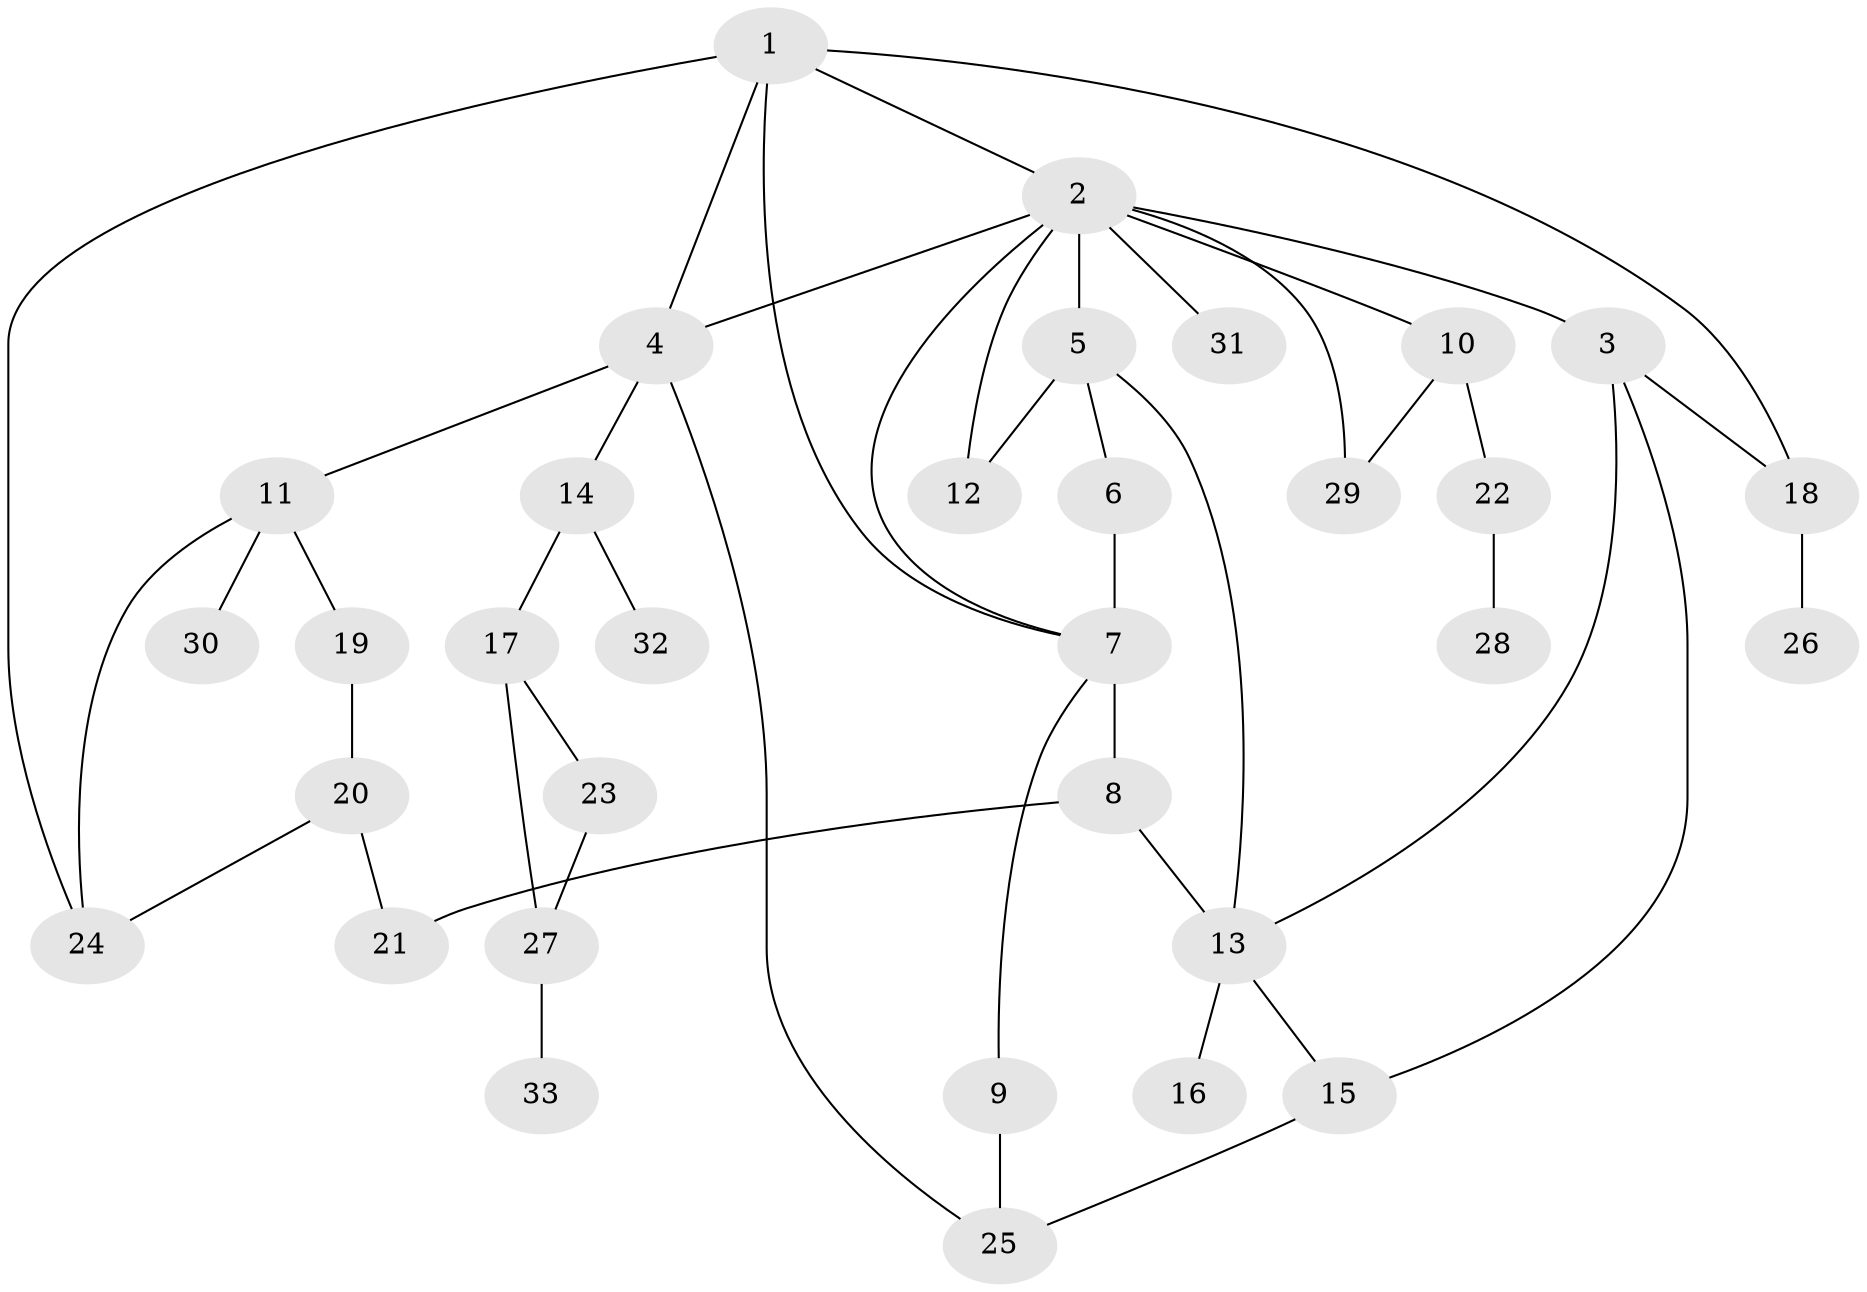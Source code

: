 // original degree distribution, {7: 0.018691588785046728, 3: 0.17757009345794392, 4: 0.102803738317757, 10: 0.009345794392523364, 5: 0.018691588785046728, 2: 0.29906542056074764, 8: 0.009345794392523364, 6: 0.018691588785046728, 1: 0.34579439252336447}
// Generated by graph-tools (version 1.1) at 2025/48/03/04/25 22:48:54]
// undirected, 33 vertices, 47 edges
graph export_dot {
  node [color=gray90,style=filled];
  1;
  2;
  3;
  4;
  5;
  6;
  7;
  8;
  9;
  10;
  11;
  12;
  13;
  14;
  15;
  16;
  17;
  18;
  19;
  20;
  21;
  22;
  23;
  24;
  25;
  26;
  27;
  28;
  29;
  30;
  31;
  32;
  33;
  1 -- 2 [weight=1.0];
  1 -- 4 [weight=1.0];
  1 -- 7 [weight=1.0];
  1 -- 18 [weight=1.0];
  1 -- 24 [weight=1.0];
  2 -- 3 [weight=2.0];
  2 -- 4 [weight=2.0];
  2 -- 5 [weight=4.0];
  2 -- 7 [weight=1.0];
  2 -- 10 [weight=2.0];
  2 -- 12 [weight=1.0];
  2 -- 29 [weight=1.0];
  2 -- 31 [weight=1.0];
  3 -- 13 [weight=1.0];
  3 -- 15 [weight=1.0];
  3 -- 18 [weight=1.0];
  4 -- 11 [weight=1.0];
  4 -- 14 [weight=2.0];
  4 -- 25 [weight=1.0];
  5 -- 6 [weight=1.0];
  5 -- 12 [weight=1.0];
  5 -- 13 [weight=2.0];
  6 -- 7 [weight=3.0];
  7 -- 8 [weight=1.0];
  7 -- 9 [weight=1.0];
  8 -- 13 [weight=1.0];
  8 -- 21 [weight=1.0];
  9 -- 25 [weight=1.0];
  10 -- 22 [weight=2.0];
  10 -- 29 [weight=1.0];
  11 -- 19 [weight=1.0];
  11 -- 24 [weight=1.0];
  11 -- 30 [weight=1.0];
  13 -- 15 [weight=1.0];
  13 -- 16 [weight=1.0];
  14 -- 17 [weight=1.0];
  14 -- 32 [weight=1.0];
  15 -- 25 [weight=1.0];
  17 -- 23 [weight=1.0];
  17 -- 27 [weight=1.0];
  18 -- 26 [weight=1.0];
  19 -- 20 [weight=1.0];
  20 -- 21 [weight=1.0];
  20 -- 24 [weight=1.0];
  22 -- 28 [weight=1.0];
  23 -- 27 [weight=1.0];
  27 -- 33 [weight=1.0];
}
